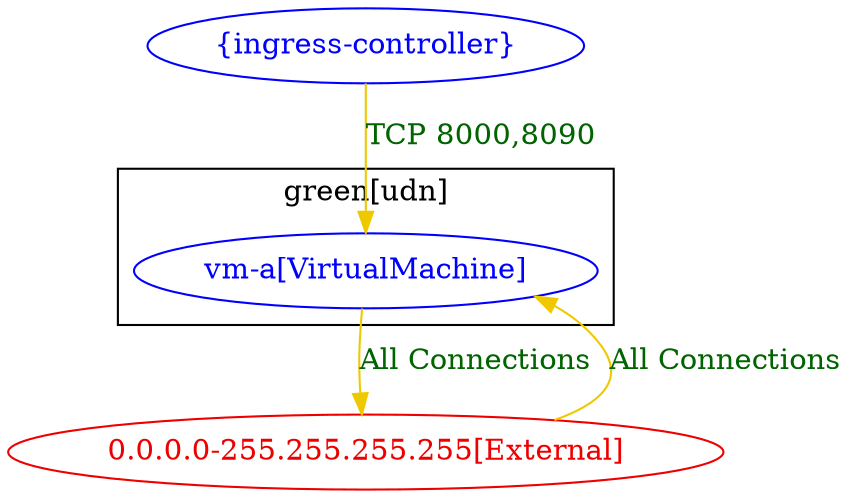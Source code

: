 digraph {
	subgraph "cluster_green[udn]" {
		color="black"
		fontcolor="black"
		"green/vm-a[VirtualMachine]" [label="vm-a[VirtualMachine]" color="blue" fontcolor="blue"]
		label="green[udn]"
	}
	"0.0.0.0-255.255.255.255[External]" [label="0.0.0.0-255.255.255.255[External]" color="red2" fontcolor="red2"]
	"{ingress-controller}" [label="{ingress-controller}" color="blue" fontcolor="blue"]
	"0.0.0.0-255.255.255.255[External]" -> "green/vm-a[VirtualMachine]" [label="All Connections" color="gold2" fontcolor="darkgreen" weight=0.5]
	"green/vm-a[VirtualMachine]" -> "0.0.0.0-255.255.255.255[External]" [label="All Connections" color="gold2" fontcolor="darkgreen" weight=1]
	"{ingress-controller}" -> "green/vm-a[VirtualMachine]" [label="TCP 8000,8090" color="gold2" fontcolor="darkgreen" weight=1]
}